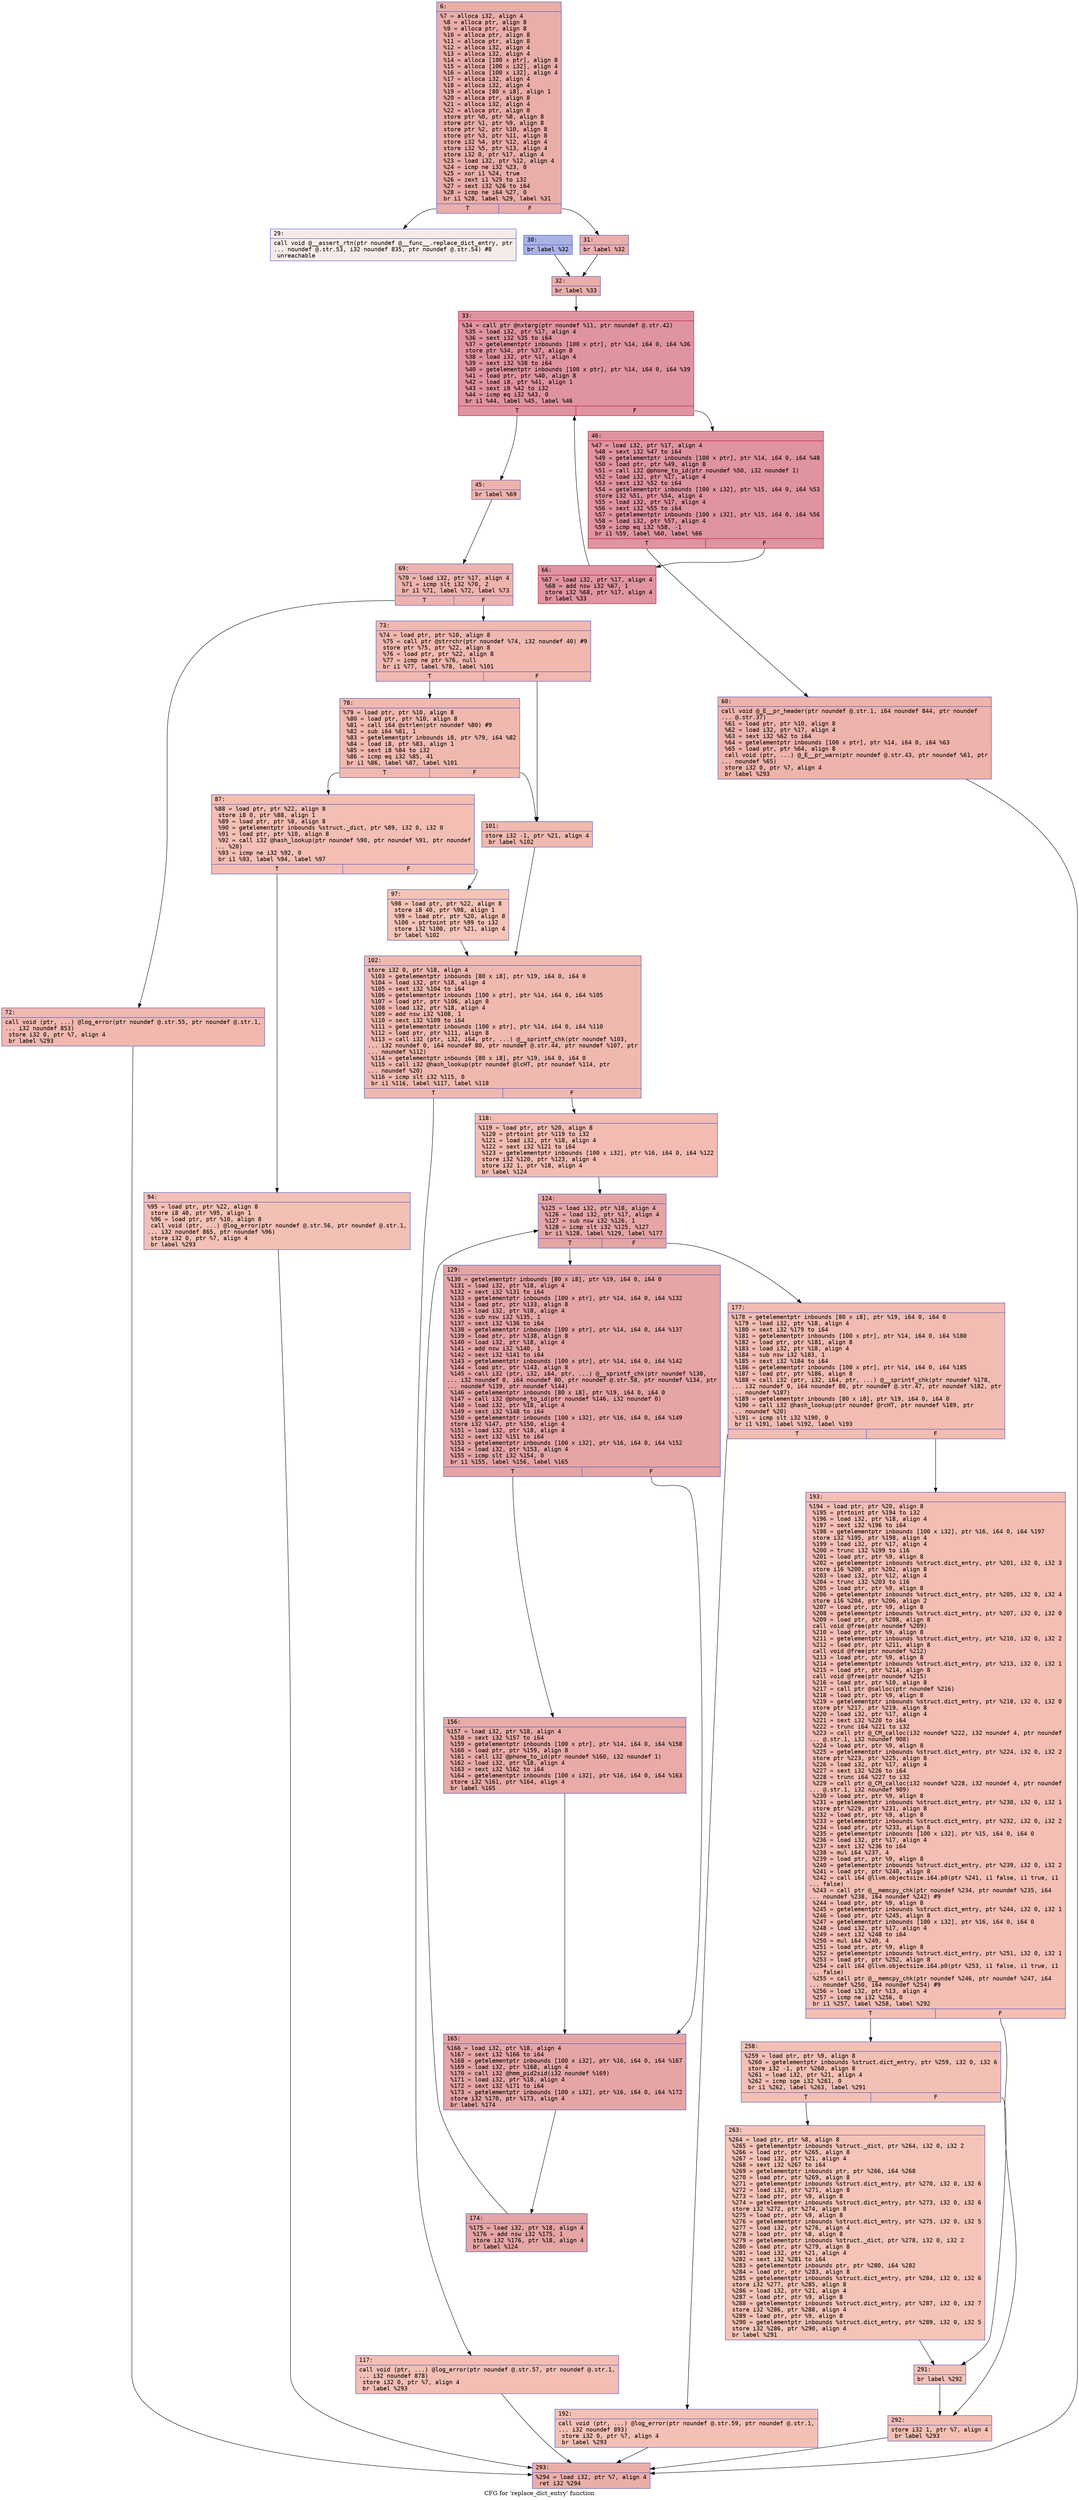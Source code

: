 digraph "CFG for 'replace_dict_entry' function" {
	label="CFG for 'replace_dict_entry' function";

	Node0x60000244efd0 [shape=record,color="#3d50c3ff", style=filled, fillcolor="#d0473d70" fontname="Courier",label="{6:\l|  %7 = alloca i32, align 4\l  %8 = alloca ptr, align 8\l  %9 = alloca ptr, align 8\l  %10 = alloca ptr, align 8\l  %11 = alloca ptr, align 8\l  %12 = alloca i32, align 4\l  %13 = alloca i32, align 4\l  %14 = alloca [100 x ptr], align 8\l  %15 = alloca [100 x i32], align 4\l  %16 = alloca [100 x i32], align 4\l  %17 = alloca i32, align 4\l  %18 = alloca i32, align 4\l  %19 = alloca [80 x i8], align 1\l  %20 = alloca ptr, align 8\l  %21 = alloca i32, align 4\l  %22 = alloca ptr, align 8\l  store ptr %0, ptr %8, align 8\l  store ptr %1, ptr %9, align 8\l  store ptr %2, ptr %10, align 8\l  store ptr %3, ptr %11, align 8\l  store i32 %4, ptr %12, align 4\l  store i32 %5, ptr %13, align 4\l  store i32 0, ptr %17, align 4\l  %23 = load i32, ptr %12, align 4\l  %24 = icmp ne i32 %23, 0\l  %25 = xor i1 %24, true\l  %26 = zext i1 %25 to i32\l  %27 = sext i32 %26 to i64\l  %28 = icmp ne i64 %27, 0\l  br i1 %28, label %29, label %31\l|{<s0>T|<s1>F}}"];
	Node0x60000244efd0:s0 -> Node0x60000244f020[tooltip="6 -> 29\nProbability 0.00%" ];
	Node0x60000244efd0:s1 -> Node0x60000244f0c0[tooltip="6 -> 31\nProbability 100.00%" ];
	Node0x60000244f020 [shape=record,color="#3d50c3ff", style=filled, fillcolor="#ead5c970" fontname="Courier",label="{29:\l|  call void @__assert_rtn(ptr noundef @__func__.replace_dict_entry, ptr\l... noundef @.str.53, i32 noundef 835, ptr noundef @.str.54) #8\l  unreachable\l}"];
	Node0x60000244f070 [shape=record,color="#3d50c3ff", style=filled, fillcolor="#3d50c370" fontname="Courier",label="{30:\l|  br label %32\l}"];
	Node0x60000244f070 -> Node0x60000244f110[tooltip="30 -> 32\nProbability 100.00%" ];
	Node0x60000244f0c0 [shape=record,color="#3d50c3ff", style=filled, fillcolor="#d0473d70" fontname="Courier",label="{31:\l|  br label %32\l}"];
	Node0x60000244f0c0 -> Node0x60000244f110[tooltip="31 -> 32\nProbability 100.00%" ];
	Node0x60000244f110 [shape=record,color="#3d50c3ff", style=filled, fillcolor="#d0473d70" fontname="Courier",label="{32:\l|  br label %33\l}"];
	Node0x60000244f110 -> Node0x60000244f160[tooltip="32 -> 33\nProbability 100.00%" ];
	Node0x60000244f160 [shape=record,color="#b70d28ff", style=filled, fillcolor="#b70d2870" fontname="Courier",label="{33:\l|  %34 = call ptr @nxtarg(ptr noundef %11, ptr noundef @.str.42)\l  %35 = load i32, ptr %17, align 4\l  %36 = sext i32 %35 to i64\l  %37 = getelementptr inbounds [100 x ptr], ptr %14, i64 0, i64 %36\l  store ptr %34, ptr %37, align 8\l  %38 = load i32, ptr %17, align 4\l  %39 = sext i32 %38 to i64\l  %40 = getelementptr inbounds [100 x ptr], ptr %14, i64 0, i64 %39\l  %41 = load ptr, ptr %40, align 8\l  %42 = load i8, ptr %41, align 1\l  %43 = sext i8 %42 to i32\l  %44 = icmp eq i32 %43, 0\l  br i1 %44, label %45, label %46\l|{<s0>T|<s1>F}}"];
	Node0x60000244f160:s0 -> Node0x60000244f1b0[tooltip="33 -> 45\nProbability 3.12%" ];
	Node0x60000244f160:s1 -> Node0x60000244f200[tooltip="33 -> 46\nProbability 96.88%" ];
	Node0x60000244f1b0 [shape=record,color="#3d50c3ff", style=filled, fillcolor="#d6524470" fontname="Courier",label="{45:\l|  br label %69\l}"];
	Node0x60000244f1b0 -> Node0x60000244f2f0[tooltip="45 -> 69\nProbability 100.00%" ];
	Node0x60000244f200 [shape=record,color="#b70d28ff", style=filled, fillcolor="#b70d2870" fontname="Courier",label="{46:\l|  %47 = load i32, ptr %17, align 4\l  %48 = sext i32 %47 to i64\l  %49 = getelementptr inbounds [100 x ptr], ptr %14, i64 0, i64 %48\l  %50 = load ptr, ptr %49, align 8\l  %51 = call i32 @phone_to_id(ptr noundef %50, i32 noundef 1)\l  %52 = load i32, ptr %17, align 4\l  %53 = sext i32 %52 to i64\l  %54 = getelementptr inbounds [100 x i32], ptr %15, i64 0, i64 %53\l  store i32 %51, ptr %54, align 4\l  %55 = load i32, ptr %17, align 4\l  %56 = sext i32 %55 to i64\l  %57 = getelementptr inbounds [100 x i32], ptr %15, i64 0, i64 %56\l  %58 = load i32, ptr %57, align 4\l  %59 = icmp eq i32 %58, -1\l  br i1 %59, label %60, label %66\l|{<s0>T|<s1>F}}"];
	Node0x60000244f200:s0 -> Node0x60000244f250[tooltip="46 -> 60\nProbability 3.12%" ];
	Node0x60000244f200:s1 -> Node0x60000244f2a0[tooltip="46 -> 66\nProbability 96.88%" ];
	Node0x60000244f250 [shape=record,color="#3d50c3ff", style=filled, fillcolor="#d6524470" fontname="Courier",label="{60:\l|  call void @_E__pr_header(ptr noundef @.str.1, i64 noundef 844, ptr noundef\l... @.str.37)\l  %61 = load ptr, ptr %10, align 8\l  %62 = load i32, ptr %17, align 4\l  %63 = sext i32 %62 to i64\l  %64 = getelementptr inbounds [100 x ptr], ptr %14, i64 0, i64 %63\l  %65 = load ptr, ptr %64, align 8\l  call void (ptr, ...) @_E__pr_warn(ptr noundef @.str.43, ptr noundef %61, ptr\l... noundef %65)\l  store i32 0, ptr %7, align 4\l  br label %293\l}"];
	Node0x60000244f250 -> Node0x60000244fa20[tooltip="60 -> 293\nProbability 100.00%" ];
	Node0x60000244f2a0 [shape=record,color="#b70d28ff", style=filled, fillcolor="#b70d2870" fontname="Courier",label="{66:\l|  %67 = load i32, ptr %17, align 4\l  %68 = add nsw i32 %67, 1\l  store i32 %68, ptr %17, align 4\l  br label %33\l}"];
	Node0x60000244f2a0 -> Node0x60000244f160[tooltip="66 -> 33\nProbability 100.00%" ];
	Node0x60000244f2f0 [shape=record,color="#3d50c3ff", style=filled, fillcolor="#d6524470" fontname="Courier",label="{69:\l|  %70 = load i32, ptr %17, align 4\l  %71 = icmp slt i32 %70, 2\l  br i1 %71, label %72, label %73\l|{<s0>T|<s1>F}}"];
	Node0x60000244f2f0:s0 -> Node0x60000244f340[tooltip="69 -> 72\nProbability 50.00%" ];
	Node0x60000244f2f0:s1 -> Node0x60000244f390[tooltip="69 -> 73\nProbability 50.00%" ];
	Node0x60000244f340 [shape=record,color="#3d50c3ff", style=filled, fillcolor="#dc5d4a70" fontname="Courier",label="{72:\l|  call void (ptr, ...) @log_error(ptr noundef @.str.55, ptr noundef @.str.1,\l... i32 noundef 853)\l  store i32 0, ptr %7, align 4\l  br label %293\l}"];
	Node0x60000244f340 -> Node0x60000244fa20[tooltip="72 -> 293\nProbability 100.00%" ];
	Node0x60000244f390 [shape=record,color="#3d50c3ff", style=filled, fillcolor="#dc5d4a70" fontname="Courier",label="{73:\l|  %74 = load ptr, ptr %10, align 8\l  %75 = call ptr @strrchr(ptr noundef %74, i32 noundef 40) #9\l  store ptr %75, ptr %22, align 8\l  %76 = load ptr, ptr %22, align 8\l  %77 = icmp ne ptr %76, null\l  br i1 %77, label %78, label %101\l|{<s0>T|<s1>F}}"];
	Node0x60000244f390:s0 -> Node0x60000244f3e0[tooltip="73 -> 78\nProbability 62.50%" ];
	Node0x60000244f390:s1 -> Node0x60000244f520[tooltip="73 -> 101\nProbability 37.50%" ];
	Node0x60000244f3e0 [shape=record,color="#3d50c3ff", style=filled, fillcolor="#de614d70" fontname="Courier",label="{78:\l|  %79 = load ptr, ptr %10, align 8\l  %80 = load ptr, ptr %10, align 8\l  %81 = call i64 @strlen(ptr noundef %80) #9\l  %82 = sub i64 %81, 1\l  %83 = getelementptr inbounds i8, ptr %79, i64 %82\l  %84 = load i8, ptr %83, align 1\l  %85 = sext i8 %84 to i32\l  %86 = icmp eq i32 %85, 41\l  br i1 %86, label %87, label %101\l|{<s0>T|<s1>F}}"];
	Node0x60000244f3e0:s0 -> Node0x60000244f430[tooltip="78 -> 87\nProbability 50.00%" ];
	Node0x60000244f3e0:s1 -> Node0x60000244f520[tooltip="78 -> 101\nProbability 50.00%" ];
	Node0x60000244f430 [shape=record,color="#3d50c3ff", style=filled, fillcolor="#e36c5570" fontname="Courier",label="{87:\l|  %88 = load ptr, ptr %22, align 8\l  store i8 0, ptr %88, align 1\l  %89 = load ptr, ptr %8, align 8\l  %90 = getelementptr inbounds %struct._dict, ptr %89, i32 0, i32 0\l  %91 = load ptr, ptr %10, align 8\l  %92 = call i32 @hash_lookup(ptr noundef %90, ptr noundef %91, ptr noundef\l... %20)\l  %93 = icmp ne i32 %92, 0\l  br i1 %93, label %94, label %97\l|{<s0>T|<s1>F}}"];
	Node0x60000244f430:s0 -> Node0x60000244f480[tooltip="87 -> 94\nProbability 62.50%" ];
	Node0x60000244f430:s1 -> Node0x60000244f4d0[tooltip="87 -> 97\nProbability 37.50%" ];
	Node0x60000244f480 [shape=record,color="#3d50c3ff", style=filled, fillcolor="#e5705870" fontname="Courier",label="{94:\l|  %95 = load ptr, ptr %22, align 8\l  store i8 40, ptr %95, align 1\l  %96 = load ptr, ptr %10, align 8\l  call void (ptr, ...) @log_error(ptr noundef @.str.56, ptr noundef @.str.1,\l... i32 noundef 865, ptr noundef %96)\l  store i32 0, ptr %7, align 4\l  br label %293\l}"];
	Node0x60000244f480 -> Node0x60000244fa20[tooltip="94 -> 293\nProbability 100.00%" ];
	Node0x60000244f4d0 [shape=record,color="#3d50c3ff", style=filled, fillcolor="#e97a5f70" fontname="Courier",label="{97:\l|  %98 = load ptr, ptr %22, align 8\l  store i8 40, ptr %98, align 1\l  %99 = load ptr, ptr %20, align 8\l  %100 = ptrtoint ptr %99 to i32\l  store i32 %100, ptr %21, align 4\l  br label %102\l}"];
	Node0x60000244f4d0 -> Node0x60000244f570[tooltip="97 -> 102\nProbability 100.00%" ];
	Node0x60000244f520 [shape=record,color="#3d50c3ff", style=filled, fillcolor="#de614d70" fontname="Courier",label="{101:\l|  store i32 -1, ptr %21, align 4\l  br label %102\l}"];
	Node0x60000244f520 -> Node0x60000244f570[tooltip="101 -> 102\nProbability 100.00%" ];
	Node0x60000244f570 [shape=record,color="#3d50c3ff", style=filled, fillcolor="#de614d70" fontname="Courier",label="{102:\l|  store i32 0, ptr %18, align 4\l  %103 = getelementptr inbounds [80 x i8], ptr %19, i64 0, i64 0\l  %104 = load i32, ptr %18, align 4\l  %105 = sext i32 %104 to i64\l  %106 = getelementptr inbounds [100 x ptr], ptr %14, i64 0, i64 %105\l  %107 = load ptr, ptr %106, align 8\l  %108 = load i32, ptr %18, align 4\l  %109 = add nsw i32 %108, 1\l  %110 = sext i32 %109 to i64\l  %111 = getelementptr inbounds [100 x ptr], ptr %14, i64 0, i64 %110\l  %112 = load ptr, ptr %111, align 8\l  %113 = call i32 (ptr, i32, i64, ptr, ...) @__sprintf_chk(ptr noundef %103,\l... i32 noundef 0, i64 noundef 80, ptr noundef @.str.44, ptr noundef %107, ptr\l... noundef %112)\l  %114 = getelementptr inbounds [80 x i8], ptr %19, i64 0, i64 0\l  %115 = call i32 @hash_lookup(ptr noundef @lcHT, ptr noundef %114, ptr\l... noundef %20)\l  %116 = icmp slt i32 %115, 0\l  br i1 %116, label %117, label %118\l|{<s0>T|<s1>F}}"];
	Node0x60000244f570:s0 -> Node0x60000244f5c0[tooltip="102 -> 117\nProbability 37.50%" ];
	Node0x60000244f570:s1 -> Node0x60000244f610[tooltip="102 -> 118\nProbability 62.50%" ];
	Node0x60000244f5c0 [shape=record,color="#3d50c3ff", style=filled, fillcolor="#e36c5570" fontname="Courier",label="{117:\l|  call void (ptr, ...) @log_error(ptr noundef @.str.57, ptr noundef @.str.1,\l... i32 noundef 878)\l  store i32 0, ptr %7, align 4\l  br label %293\l}"];
	Node0x60000244f5c0 -> Node0x60000244fa20[tooltip="117 -> 293\nProbability 100.00%" ];
	Node0x60000244f610 [shape=record,color="#3d50c3ff", style=filled, fillcolor="#e1675170" fontname="Courier",label="{118:\l|  %119 = load ptr, ptr %20, align 8\l  %120 = ptrtoint ptr %119 to i32\l  %121 = load i32, ptr %18, align 4\l  %122 = sext i32 %121 to i64\l  %123 = getelementptr inbounds [100 x i32], ptr %16, i64 0, i64 %122\l  store i32 %120, ptr %123, align 4\l  store i32 1, ptr %18, align 4\l  br label %124\l}"];
	Node0x60000244f610 -> Node0x60000244f660[tooltip="118 -> 124\nProbability 100.00%" ];
	Node0x60000244f660 [shape=record,color="#3d50c3ff", style=filled, fillcolor="#c5333470" fontname="Courier",label="{124:\l|  %125 = load i32, ptr %18, align 4\l  %126 = load i32, ptr %17, align 4\l  %127 = sub nsw i32 %126, 1\l  %128 = icmp slt i32 %125, %127\l  br i1 %128, label %129, label %177\l|{<s0>T|<s1>F}}"];
	Node0x60000244f660:s0 -> Node0x60000244f6b0[tooltip="124 -> 129\nProbability 96.88%" ];
	Node0x60000244f660:s1 -> Node0x60000244f7f0[tooltip="124 -> 177\nProbability 3.12%" ];
	Node0x60000244f6b0 [shape=record,color="#3d50c3ff", style=filled, fillcolor="#c5333470" fontname="Courier",label="{129:\l|  %130 = getelementptr inbounds [80 x i8], ptr %19, i64 0, i64 0\l  %131 = load i32, ptr %18, align 4\l  %132 = sext i32 %131 to i64\l  %133 = getelementptr inbounds [100 x ptr], ptr %14, i64 0, i64 %132\l  %134 = load ptr, ptr %133, align 8\l  %135 = load i32, ptr %18, align 4\l  %136 = sub nsw i32 %135, 1\l  %137 = sext i32 %136 to i64\l  %138 = getelementptr inbounds [100 x ptr], ptr %14, i64 0, i64 %137\l  %139 = load ptr, ptr %138, align 8\l  %140 = load i32, ptr %18, align 4\l  %141 = add nsw i32 %140, 1\l  %142 = sext i32 %141 to i64\l  %143 = getelementptr inbounds [100 x ptr], ptr %14, i64 0, i64 %142\l  %144 = load ptr, ptr %143, align 8\l  %145 = call i32 (ptr, i32, i64, ptr, ...) @__sprintf_chk(ptr noundef %130,\l... i32 noundef 0, i64 noundef 80, ptr noundef @.str.58, ptr noundef %134, ptr\l... noundef %139, ptr noundef %144)\l  %146 = getelementptr inbounds [80 x i8], ptr %19, i64 0, i64 0\l  %147 = call i32 @phone_to_id(ptr noundef %146, i32 noundef 0)\l  %148 = load i32, ptr %18, align 4\l  %149 = sext i32 %148 to i64\l  %150 = getelementptr inbounds [100 x i32], ptr %16, i64 0, i64 %149\l  store i32 %147, ptr %150, align 4\l  %151 = load i32, ptr %18, align 4\l  %152 = sext i32 %151 to i64\l  %153 = getelementptr inbounds [100 x i32], ptr %16, i64 0, i64 %152\l  %154 = load i32, ptr %153, align 4\l  %155 = icmp slt i32 %154, 0\l  br i1 %155, label %156, label %165\l|{<s0>T|<s1>F}}"];
	Node0x60000244f6b0:s0 -> Node0x60000244f700[tooltip="129 -> 156\nProbability 37.50%" ];
	Node0x60000244f6b0:s1 -> Node0x60000244f750[tooltip="129 -> 165\nProbability 62.50%" ];
	Node0x60000244f700 [shape=record,color="#3d50c3ff", style=filled, fillcolor="#cc403a70" fontname="Courier",label="{156:\l|  %157 = load i32, ptr %18, align 4\l  %158 = sext i32 %157 to i64\l  %159 = getelementptr inbounds [100 x ptr], ptr %14, i64 0, i64 %158\l  %160 = load ptr, ptr %159, align 8\l  %161 = call i32 @phone_to_id(ptr noundef %160, i32 noundef 1)\l  %162 = load i32, ptr %18, align 4\l  %163 = sext i32 %162 to i64\l  %164 = getelementptr inbounds [100 x i32], ptr %16, i64 0, i64 %163\l  store i32 %161, ptr %164, align 4\l  br label %165\l}"];
	Node0x60000244f700 -> Node0x60000244f750[tooltip="156 -> 165\nProbability 100.00%" ];
	Node0x60000244f750 [shape=record,color="#3d50c3ff", style=filled, fillcolor="#c5333470" fontname="Courier",label="{165:\l|  %166 = load i32, ptr %18, align 4\l  %167 = sext i32 %166 to i64\l  %168 = getelementptr inbounds [100 x i32], ptr %16, i64 0, i64 %167\l  %169 = load i32, ptr %168, align 4\l  %170 = call i32 @hmm_pid2sid(i32 noundef %169)\l  %171 = load i32, ptr %18, align 4\l  %172 = sext i32 %171 to i64\l  %173 = getelementptr inbounds [100 x i32], ptr %16, i64 0, i64 %172\l  store i32 %170, ptr %173, align 4\l  br label %174\l}"];
	Node0x60000244f750 -> Node0x60000244f7a0[tooltip="165 -> 174\nProbability 100.00%" ];
	Node0x60000244f7a0 [shape=record,color="#3d50c3ff", style=filled, fillcolor="#c5333470" fontname="Courier",label="{174:\l|  %175 = load i32, ptr %18, align 4\l  %176 = add nsw i32 %175, 1\l  store i32 %176, ptr %18, align 4\l  br label %124\l}"];
	Node0x60000244f7a0 -> Node0x60000244f660[tooltip="174 -> 124\nProbability 100.00%" ];
	Node0x60000244f7f0 [shape=record,color="#3d50c3ff", style=filled, fillcolor="#e1675170" fontname="Courier",label="{177:\l|  %178 = getelementptr inbounds [80 x i8], ptr %19, i64 0, i64 0\l  %179 = load i32, ptr %18, align 4\l  %180 = sext i32 %179 to i64\l  %181 = getelementptr inbounds [100 x ptr], ptr %14, i64 0, i64 %180\l  %182 = load ptr, ptr %181, align 8\l  %183 = load i32, ptr %18, align 4\l  %184 = sub nsw i32 %183, 1\l  %185 = sext i32 %184 to i64\l  %186 = getelementptr inbounds [100 x ptr], ptr %14, i64 0, i64 %185\l  %187 = load ptr, ptr %186, align 8\l  %188 = call i32 (ptr, i32, i64, ptr, ...) @__sprintf_chk(ptr noundef %178,\l... i32 noundef 0, i64 noundef 80, ptr noundef @.str.47, ptr noundef %182, ptr\l... noundef %187)\l  %189 = getelementptr inbounds [80 x i8], ptr %19, i64 0, i64 0\l  %190 = call i32 @hash_lookup(ptr noundef @rcHT, ptr noundef %189, ptr\l... noundef %20)\l  %191 = icmp slt i32 %190, 0\l  br i1 %191, label %192, label %193\l|{<s0>T|<s1>F}}"];
	Node0x60000244f7f0:s0 -> Node0x60000244f840[tooltip="177 -> 192\nProbability 37.50%" ];
	Node0x60000244f7f0:s1 -> Node0x60000244f890[tooltip="177 -> 193\nProbability 62.50%" ];
	Node0x60000244f840 [shape=record,color="#3d50c3ff", style=filled, fillcolor="#e5705870" fontname="Courier",label="{192:\l|  call void (ptr, ...) @log_error(ptr noundef @.str.59, ptr noundef @.str.1,\l... i32 noundef 893)\l  store i32 0, ptr %7, align 4\l  br label %293\l}"];
	Node0x60000244f840 -> Node0x60000244fa20[tooltip="192 -> 293\nProbability 100.00%" ];
	Node0x60000244f890 [shape=record,color="#3d50c3ff", style=filled, fillcolor="#e36c5570" fontname="Courier",label="{193:\l|  %194 = load ptr, ptr %20, align 8\l  %195 = ptrtoint ptr %194 to i32\l  %196 = load i32, ptr %18, align 4\l  %197 = sext i32 %196 to i64\l  %198 = getelementptr inbounds [100 x i32], ptr %16, i64 0, i64 %197\l  store i32 %195, ptr %198, align 4\l  %199 = load i32, ptr %17, align 4\l  %200 = trunc i32 %199 to i16\l  %201 = load ptr, ptr %9, align 8\l  %202 = getelementptr inbounds %struct.dict_entry, ptr %201, i32 0, i32 3\l  store i16 %200, ptr %202, align 8\l  %203 = load i32, ptr %12, align 4\l  %204 = trunc i32 %203 to i16\l  %205 = load ptr, ptr %9, align 8\l  %206 = getelementptr inbounds %struct.dict_entry, ptr %205, i32 0, i32 4\l  store i16 %204, ptr %206, align 2\l  %207 = load ptr, ptr %9, align 8\l  %208 = getelementptr inbounds %struct.dict_entry, ptr %207, i32 0, i32 0\l  %209 = load ptr, ptr %208, align 8\l  call void @free(ptr noundef %209)\l  %210 = load ptr, ptr %9, align 8\l  %211 = getelementptr inbounds %struct.dict_entry, ptr %210, i32 0, i32 2\l  %212 = load ptr, ptr %211, align 8\l  call void @free(ptr noundef %212)\l  %213 = load ptr, ptr %9, align 8\l  %214 = getelementptr inbounds %struct.dict_entry, ptr %213, i32 0, i32 1\l  %215 = load ptr, ptr %214, align 8\l  call void @free(ptr noundef %215)\l  %216 = load ptr, ptr %10, align 8\l  %217 = call ptr @salloc(ptr noundef %216)\l  %218 = load ptr, ptr %9, align 8\l  %219 = getelementptr inbounds %struct.dict_entry, ptr %218, i32 0, i32 0\l  store ptr %217, ptr %219, align 8\l  %220 = load i32, ptr %17, align 4\l  %221 = sext i32 %220 to i64\l  %222 = trunc i64 %221 to i32\l  %223 = call ptr @_CM_calloc(i32 noundef %222, i32 noundef 4, ptr noundef\l... @.str.1, i32 noundef 908)\l  %224 = load ptr, ptr %9, align 8\l  %225 = getelementptr inbounds %struct.dict_entry, ptr %224, i32 0, i32 2\l  store ptr %223, ptr %225, align 8\l  %226 = load i32, ptr %17, align 4\l  %227 = sext i32 %226 to i64\l  %228 = trunc i64 %227 to i32\l  %229 = call ptr @_CM_calloc(i32 noundef %228, i32 noundef 4, ptr noundef\l... @.str.1, i32 noundef 909)\l  %230 = load ptr, ptr %9, align 8\l  %231 = getelementptr inbounds %struct.dict_entry, ptr %230, i32 0, i32 1\l  store ptr %229, ptr %231, align 8\l  %232 = load ptr, ptr %9, align 8\l  %233 = getelementptr inbounds %struct.dict_entry, ptr %232, i32 0, i32 2\l  %234 = load ptr, ptr %233, align 8\l  %235 = getelementptr inbounds [100 x i32], ptr %15, i64 0, i64 0\l  %236 = load i32, ptr %17, align 4\l  %237 = sext i32 %236 to i64\l  %238 = mul i64 %237, 4\l  %239 = load ptr, ptr %9, align 8\l  %240 = getelementptr inbounds %struct.dict_entry, ptr %239, i32 0, i32 2\l  %241 = load ptr, ptr %240, align 8\l  %242 = call i64 @llvm.objectsize.i64.p0(ptr %241, i1 false, i1 true, i1\l... false)\l  %243 = call ptr @__memcpy_chk(ptr noundef %234, ptr noundef %235, i64\l... noundef %238, i64 noundef %242) #9\l  %244 = load ptr, ptr %9, align 8\l  %245 = getelementptr inbounds %struct.dict_entry, ptr %244, i32 0, i32 1\l  %246 = load ptr, ptr %245, align 8\l  %247 = getelementptr inbounds [100 x i32], ptr %16, i64 0, i64 0\l  %248 = load i32, ptr %17, align 4\l  %249 = sext i32 %248 to i64\l  %250 = mul i64 %249, 4\l  %251 = load ptr, ptr %9, align 8\l  %252 = getelementptr inbounds %struct.dict_entry, ptr %251, i32 0, i32 1\l  %253 = load ptr, ptr %252, align 8\l  %254 = call i64 @llvm.objectsize.i64.p0(ptr %253, i1 false, i1 true, i1\l... false)\l  %255 = call ptr @__memcpy_chk(ptr noundef %246, ptr noundef %247, i64\l... noundef %250, i64 noundef %254) #9\l  %256 = load i32, ptr %13, align 4\l  %257 = icmp ne i32 %256, 0\l  br i1 %257, label %258, label %292\l|{<s0>T|<s1>F}}"];
	Node0x60000244f890:s0 -> Node0x60000244f8e0[tooltip="193 -> 258\nProbability 62.50%" ];
	Node0x60000244f890:s1 -> Node0x60000244f9d0[tooltip="193 -> 292\nProbability 37.50%" ];
	Node0x60000244f8e0 [shape=record,color="#3d50c3ff", style=filled, fillcolor="#e5705870" fontname="Courier",label="{258:\l|  %259 = load ptr, ptr %9, align 8\l  %260 = getelementptr inbounds %struct.dict_entry, ptr %259, i32 0, i32 6\l  store i32 -1, ptr %260, align 8\l  %261 = load i32, ptr %21, align 4\l  %262 = icmp sge i32 %261, 0\l  br i1 %262, label %263, label %291\l|{<s0>T|<s1>F}}"];
	Node0x60000244f8e0:s0 -> Node0x60000244f930[tooltip="258 -> 263\nProbability 50.00%" ];
	Node0x60000244f8e0:s1 -> Node0x60000244f980[tooltip="258 -> 291\nProbability 50.00%" ];
	Node0x60000244f930 [shape=record,color="#3d50c3ff", style=filled, fillcolor="#e97a5f70" fontname="Courier",label="{263:\l|  %264 = load ptr, ptr %8, align 8\l  %265 = getelementptr inbounds %struct._dict, ptr %264, i32 0, i32 2\l  %266 = load ptr, ptr %265, align 8\l  %267 = load i32, ptr %21, align 4\l  %268 = sext i32 %267 to i64\l  %269 = getelementptr inbounds ptr, ptr %266, i64 %268\l  %270 = load ptr, ptr %269, align 8\l  %271 = getelementptr inbounds %struct.dict_entry, ptr %270, i32 0, i32 6\l  %272 = load i32, ptr %271, align 8\l  %273 = load ptr, ptr %9, align 8\l  %274 = getelementptr inbounds %struct.dict_entry, ptr %273, i32 0, i32 6\l  store i32 %272, ptr %274, align 8\l  %275 = load ptr, ptr %9, align 8\l  %276 = getelementptr inbounds %struct.dict_entry, ptr %275, i32 0, i32 5\l  %277 = load i32, ptr %276, align 4\l  %278 = load ptr, ptr %8, align 8\l  %279 = getelementptr inbounds %struct._dict, ptr %278, i32 0, i32 2\l  %280 = load ptr, ptr %279, align 8\l  %281 = load i32, ptr %21, align 4\l  %282 = sext i32 %281 to i64\l  %283 = getelementptr inbounds ptr, ptr %280, i64 %282\l  %284 = load ptr, ptr %283, align 8\l  %285 = getelementptr inbounds %struct.dict_entry, ptr %284, i32 0, i32 6\l  store i32 %277, ptr %285, align 8\l  %286 = load i32, ptr %21, align 4\l  %287 = load ptr, ptr %9, align 8\l  %288 = getelementptr inbounds %struct.dict_entry, ptr %287, i32 0, i32 7\l  store i32 %286, ptr %288, align 4\l  %289 = load ptr, ptr %9, align 8\l  %290 = getelementptr inbounds %struct.dict_entry, ptr %289, i32 0, i32 5\l  store i32 %286, ptr %290, align 4\l  br label %291\l}"];
	Node0x60000244f930 -> Node0x60000244f980[tooltip="263 -> 291\nProbability 100.00%" ];
	Node0x60000244f980 [shape=record,color="#3d50c3ff", style=filled, fillcolor="#e5705870" fontname="Courier",label="{291:\l|  br label %292\l}"];
	Node0x60000244f980 -> Node0x60000244f9d0[tooltip="291 -> 292\nProbability 100.00%" ];
	Node0x60000244f9d0 [shape=record,color="#3d50c3ff", style=filled, fillcolor="#e36c5570" fontname="Courier",label="{292:\l|  store i32 1, ptr %7, align 4\l  br label %293\l}"];
	Node0x60000244f9d0 -> Node0x60000244fa20[tooltip="292 -> 293\nProbability 100.00%" ];
	Node0x60000244fa20 [shape=record,color="#3d50c3ff", style=filled, fillcolor="#d0473d70" fontname="Courier",label="{293:\l|  %294 = load i32, ptr %7, align 4\l  ret i32 %294\l}"];
}

